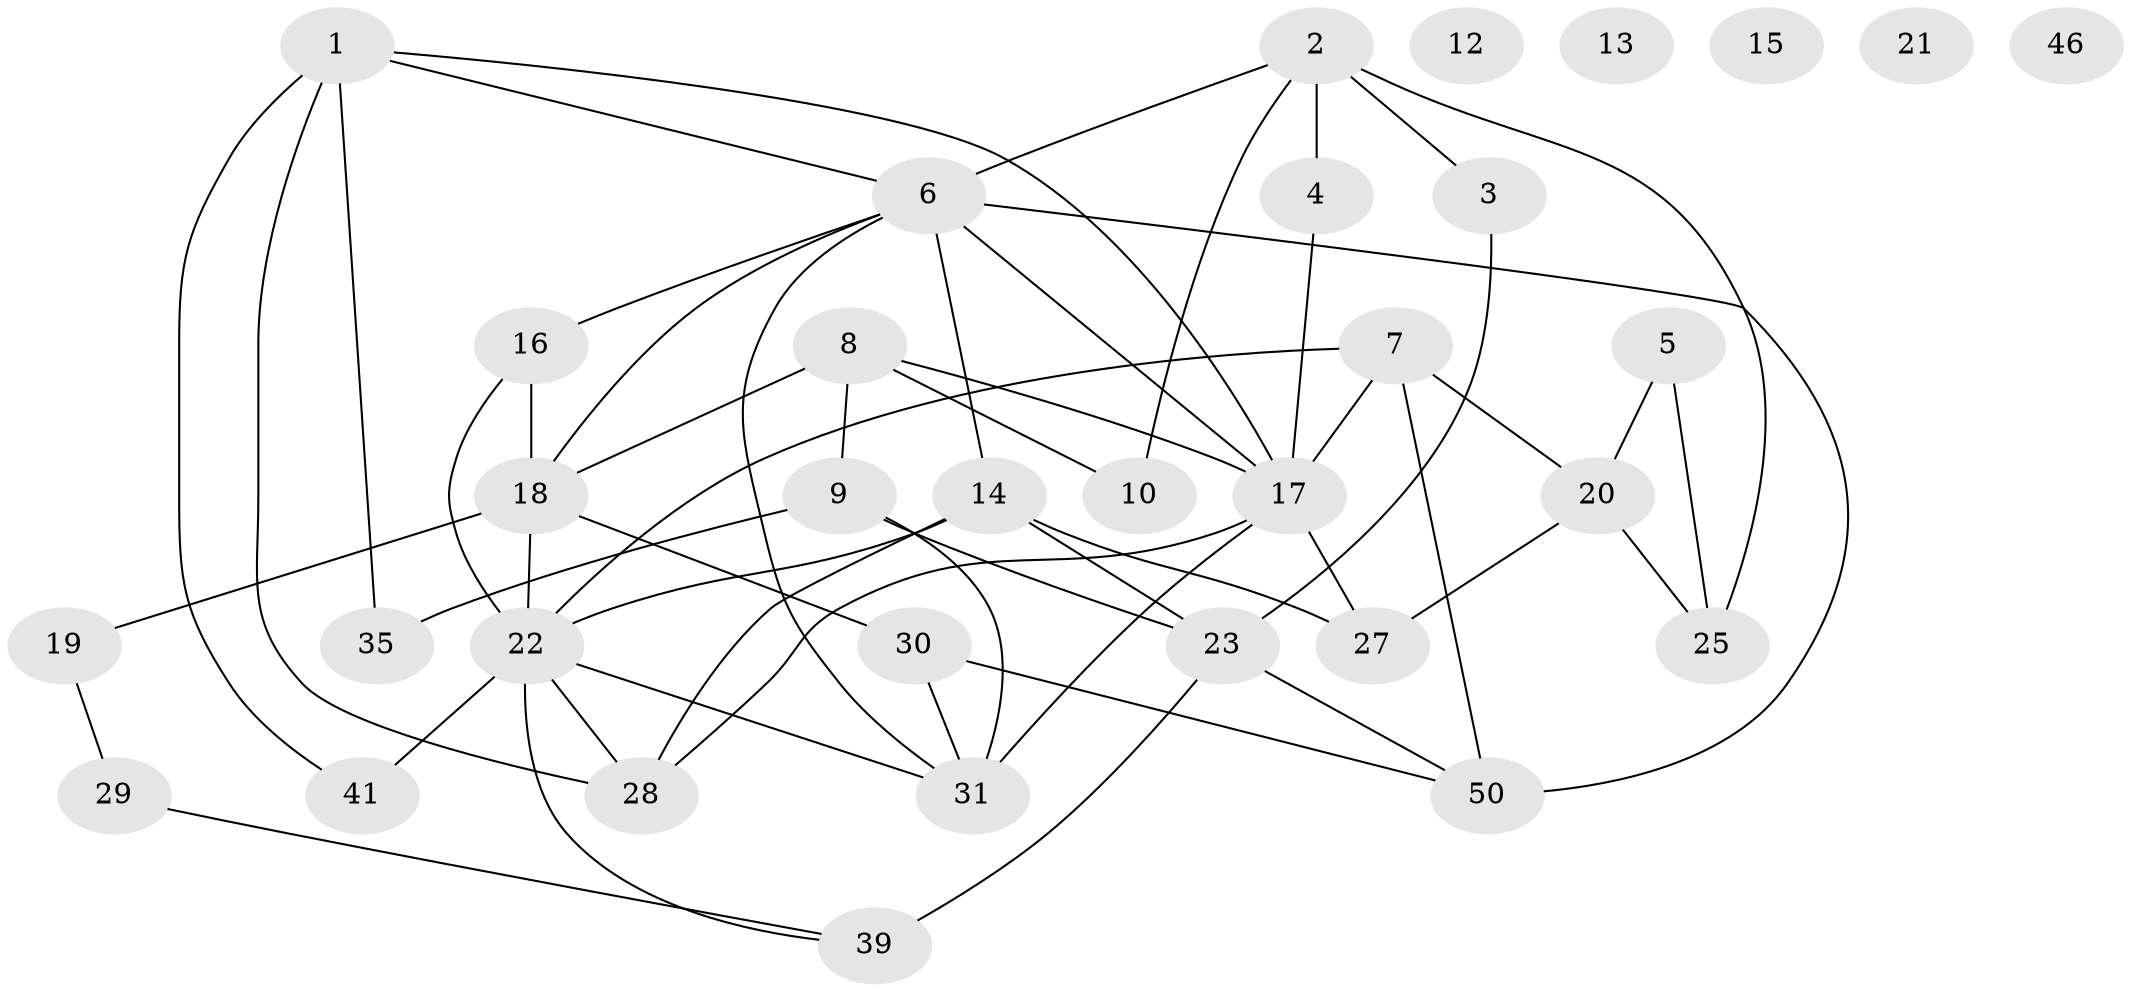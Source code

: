 // original degree distribution, {6: 0.13725490196078433, 1: 0.11764705882352941, 2: 0.23529411764705882, 4: 0.13725490196078433, 3: 0.21568627450980393, 0: 0.0784313725490196, 5: 0.058823529411764705, 8: 0.0196078431372549}
// Generated by graph-tools (version 1.1) at 2025/41/03/06/25 10:41:20]
// undirected, 33 vertices, 55 edges
graph export_dot {
graph [start="1"]
  node [color=gray90,style=filled];
  1 [super="+49"];
  2 [super="+11"];
  3;
  4;
  5;
  6 [super="+32"];
  7;
  8 [super="+34"];
  9 [super="+33"];
  10;
  12;
  13 [super="+37"];
  14;
  15;
  16;
  17 [super="+26"];
  18 [super="+36"];
  19;
  20 [super="+51"];
  21;
  22 [super="+44"];
  23 [super="+24"];
  25 [super="+43"];
  27 [super="+40"];
  28 [super="+47"];
  29;
  30 [super="+38"];
  31 [super="+45"];
  35 [super="+48"];
  39;
  41 [super="+42"];
  46;
  50;
  1 -- 17;
  1 -- 28;
  1 -- 6;
  1 -- 35;
  1 -- 41;
  2 -- 3;
  2 -- 4;
  2 -- 6;
  2 -- 10;
  2 -- 25;
  3 -- 23;
  4 -- 17;
  5 -- 20;
  5 -- 25;
  6 -- 14;
  6 -- 31;
  6 -- 50 [weight=2];
  6 -- 17;
  6 -- 16;
  6 -- 18;
  7 -- 17;
  7 -- 20;
  7 -- 22;
  7 -- 50;
  8 -- 9;
  8 -- 17 [weight=2];
  8 -- 10;
  8 -- 18;
  9 -- 31 [weight=2];
  9 -- 35 [weight=2];
  9 -- 23;
  14 -- 22;
  14 -- 28;
  14 -- 27;
  14 -- 23;
  16 -- 18;
  16 -- 22;
  17 -- 31;
  17 -- 27;
  17 -- 28;
  18 -- 19;
  18 -- 22;
  18 -- 30;
  19 -- 29;
  20 -- 25;
  20 -- 27;
  22 -- 31;
  22 -- 39;
  22 -- 28;
  22 -- 41;
  23 -- 39 [weight=2];
  23 -- 50;
  29 -- 39;
  30 -- 50;
  30 -- 31;
}

